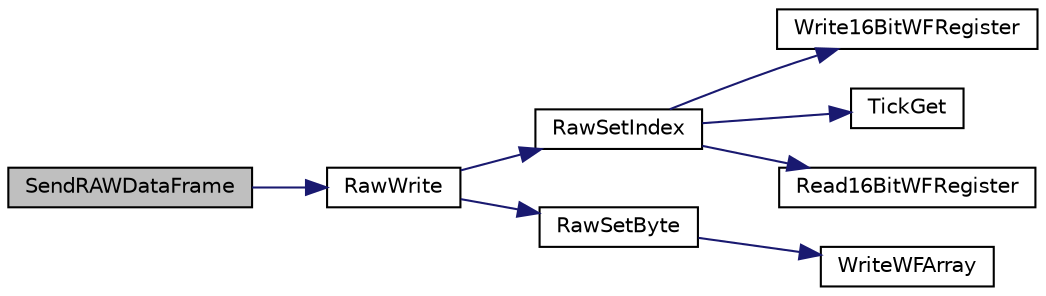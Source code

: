 digraph "SendRAWDataFrame"
{
  edge [fontname="Helvetica",fontsize="10",labelfontname="Helvetica",labelfontsize="10"];
  node [fontname="Helvetica",fontsize="10",shape=record];
  rankdir="LR";
  Node1 [label="SendRAWDataFrame",height=0.2,width=0.4,color="black", fillcolor="grey75", style="filled", fontcolor="black"];
  Node1 -> Node2 [color="midnightblue",fontsize="10",style="solid",fontname="Helvetica"];
  Node2 [label="RawWrite",height=0.2,width=0.4,color="black", fillcolor="white", style="filled",URL="$_w_f_driver_raw__24_g_8c.html#ac4a89b408bc2f5fb46f6b3def54a5270"];
  Node2 -> Node3 [color="midnightblue",fontsize="10",style="solid",fontname="Helvetica"];
  Node3 [label="RawSetIndex",height=0.2,width=0.4,color="black", fillcolor="white", style="filled",URL="$_w_f_driver_raw__24_g_8c.html#a0992ec8558dd60d4d002ea18d557dcdc"];
  Node3 -> Node4 [color="midnightblue",fontsize="10",style="solid",fontname="Helvetica"];
  Node4 [label="Write16BitWFRegister",height=0.2,width=0.4,color="black", fillcolor="white", style="filled",URL="$_w_f_driver_prv_8h.html#a914c1bea2233e373d5f6180b0be32b03"];
  Node3 -> Node5 [color="midnightblue",fontsize="10",style="solid",fontname="Helvetica"];
  Node5 [label="TickGet",height=0.2,width=0.4,color="black", fillcolor="white", style="filled",URL="$_tick_8h.html#a035d1d3f8afdca7abedf588ee1b20af0"];
  Node3 -> Node6 [color="midnightblue",fontsize="10",style="solid",fontname="Helvetica"];
  Node6 [label="Read16BitWFRegister",height=0.2,width=0.4,color="black", fillcolor="white", style="filled",URL="$_w_f_driver_prv_8h.html#a0bf9eb8a56860f2fccbf68f53ca8eb46"];
  Node2 -> Node7 [color="midnightblue",fontsize="10",style="solid",fontname="Helvetica"];
  Node7 [label="RawSetByte",height=0.2,width=0.4,color="black", fillcolor="white", style="filled",URL="$_w_f_driver_raw__24_g_8c.html#a080df0a533459a28bfccb89781df5e3a"];
  Node7 -> Node8 [color="midnightblue",fontsize="10",style="solid",fontname="Helvetica"];
  Node8 [label="WriteWFArray",height=0.2,width=0.4,color="black", fillcolor="white", style="filled",URL="$_w_f_driver_prv_8h.html#a69e34fc74d382dcee04fe866032c3721"];
}

